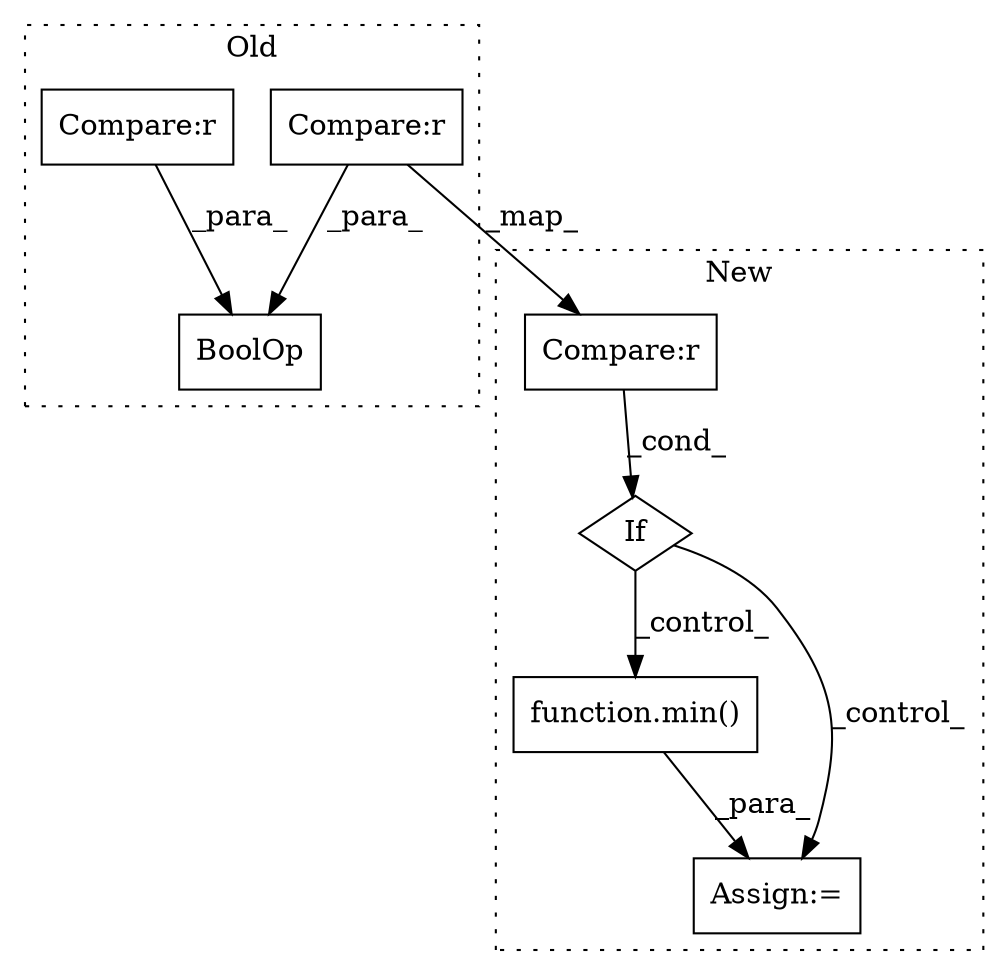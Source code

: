 digraph G {
subgraph cluster0 {
1 [label="BoolOp" a="72" s="18329" l="231" shape="box"];
3 [label="Compare:r" a="40" s="18425" l="23" shape="box"];
6 [label="Compare:r" a="40" s="18329" l="22" shape="box"];
label = "Old";
style="dotted";
}
subgraph cluster1 {
2 [label="function.min()" a="75" s="18499,18525" l="4,1" shape="box"];
4 [label="Assign:=" a="68" s="18496" l="3" shape="box"];
5 [label="If" a="96" s="18268" l="3" shape="diamond"];
7 [label="Compare:r" a="40" s="18271" l="22" shape="box"];
label = "New";
style="dotted";
}
2 -> 4 [label="_para_"];
3 -> 1 [label="_para_"];
5 -> 4 [label="_control_"];
5 -> 2 [label="_control_"];
6 -> 1 [label="_para_"];
6 -> 7 [label="_map_"];
7 -> 5 [label="_cond_"];
}